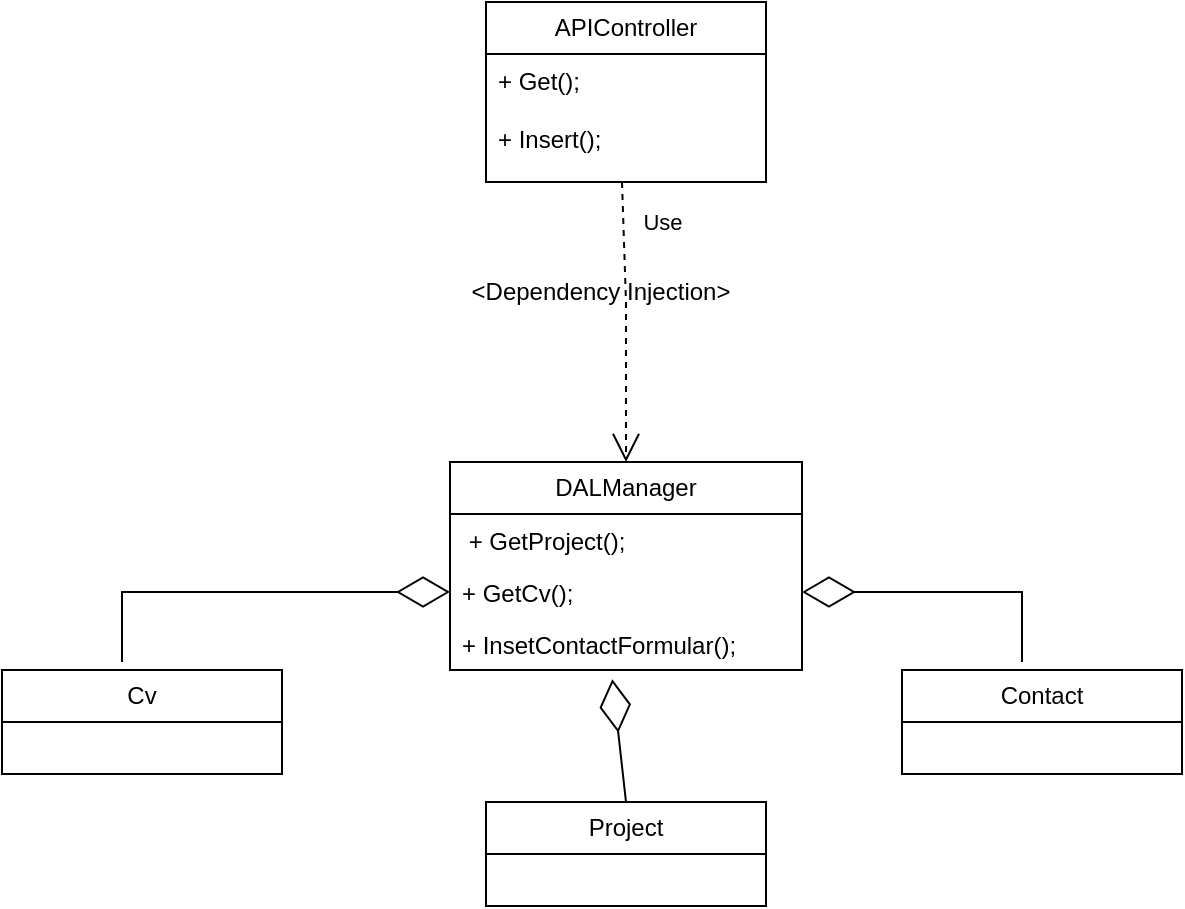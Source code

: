 <mxfile version="21.3.8" type="device">
  <diagram name="Side-1" id="yixSeiIkhmzTZ8vDJeVZ">
    <mxGraphModel dx="1290" dy="541" grid="1" gridSize="10" guides="1" tooltips="1" connect="1" arrows="1" fold="1" page="1" pageScale="1" pageWidth="827" pageHeight="1169" math="0" shadow="0">
      <root>
        <mxCell id="0" />
        <mxCell id="1" parent="0" />
        <mxCell id="wmHp988qh30AybTgUVfr-9" value="APIController" style="swimlane;fontStyle=0;childLayout=stackLayout;horizontal=1;startSize=26;fillColor=none;horizontalStack=0;resizeParent=1;resizeParentMax=0;resizeLast=0;collapsible=1;marginBottom=0;whiteSpace=wrap;html=1;" vertex="1" parent="1">
          <mxGeometry x="362" y="40" width="140" height="90" as="geometry" />
        </mxCell>
        <mxCell id="wmHp988qh30AybTgUVfr-10" value="+ Get();&lt;br&gt;&lt;br&gt;+ Insert();" style="text;strokeColor=none;fillColor=none;align=left;verticalAlign=top;spacingLeft=4;spacingRight=4;overflow=hidden;rotatable=0;points=[[0,0.5],[1,0.5]];portConstraint=eastwest;whiteSpace=wrap;html=1;" vertex="1" parent="wmHp988qh30AybTgUVfr-9">
          <mxGeometry y="26" width="140" height="64" as="geometry" />
        </mxCell>
        <mxCell id="wmHp988qh30AybTgUVfr-13" value="DALManager" style="swimlane;fontStyle=0;childLayout=stackLayout;horizontal=1;startSize=26;fillColor=none;horizontalStack=0;resizeParent=1;resizeParentMax=0;resizeLast=0;collapsible=1;marginBottom=0;whiteSpace=wrap;html=1;" vertex="1" parent="1">
          <mxGeometry x="344" y="270" width="176" height="104" as="geometry" />
        </mxCell>
        <mxCell id="wmHp988qh30AybTgUVfr-14" value="&amp;nbsp;+ GetProject();" style="text;strokeColor=none;fillColor=none;align=left;verticalAlign=top;spacingLeft=4;spacingRight=4;overflow=hidden;rotatable=0;points=[[0,0.5],[1,0.5]];portConstraint=eastwest;whiteSpace=wrap;html=1;" vertex="1" parent="wmHp988qh30AybTgUVfr-13">
          <mxGeometry y="26" width="176" height="26" as="geometry" />
        </mxCell>
        <mxCell id="wmHp988qh30AybTgUVfr-15" value="+ GetCv();" style="text;strokeColor=none;fillColor=none;align=left;verticalAlign=top;spacingLeft=4;spacingRight=4;overflow=hidden;rotatable=0;points=[[0,0.5],[1,0.5]];portConstraint=eastwest;whiteSpace=wrap;html=1;" vertex="1" parent="wmHp988qh30AybTgUVfr-13">
          <mxGeometry y="52" width="176" height="26" as="geometry" />
        </mxCell>
        <mxCell id="wmHp988qh30AybTgUVfr-16" value="+ InsetContactFormular();" style="text;strokeColor=none;fillColor=none;align=left;verticalAlign=top;spacingLeft=4;spacingRight=4;overflow=hidden;rotatable=0;points=[[0,0.5],[1,0.5]];portConstraint=eastwest;whiteSpace=wrap;html=1;" vertex="1" parent="wmHp988qh30AybTgUVfr-13">
          <mxGeometry y="78" width="176" height="26" as="geometry" />
        </mxCell>
        <mxCell id="wmHp988qh30AybTgUVfr-25" value="Cv" style="swimlane;fontStyle=0;childLayout=stackLayout;horizontal=1;startSize=26;fillColor=none;horizontalStack=0;resizeParent=1;resizeParentMax=0;resizeLast=0;collapsible=1;marginBottom=0;whiteSpace=wrap;html=1;" vertex="1" parent="1">
          <mxGeometry x="120" y="374" width="140" height="52" as="geometry" />
        </mxCell>
        <mxCell id="wmHp988qh30AybTgUVfr-38" value="" style="endArrow=diamondThin;endFill=0;endSize=24;html=1;rounded=0;entryX=0;entryY=0.5;entryDx=0;entryDy=0;" edge="1" parent="wmHp988qh30AybTgUVfr-25" target="wmHp988qh30AybTgUVfr-15">
          <mxGeometry width="160" relative="1" as="geometry">
            <mxPoint x="60" y="-4" as="sourcePoint" />
            <mxPoint x="220" y="-4" as="targetPoint" />
            <Array as="points">
              <mxPoint x="60" y="-39" />
            </Array>
          </mxGeometry>
        </mxCell>
        <mxCell id="wmHp988qh30AybTgUVfr-29" value="Project" style="swimlane;fontStyle=0;childLayout=stackLayout;horizontal=1;startSize=26;fillColor=none;horizontalStack=0;resizeParent=1;resizeParentMax=0;resizeLast=0;collapsible=1;marginBottom=0;whiteSpace=wrap;html=1;" vertex="1" parent="1">
          <mxGeometry x="362" y="440" width="140" height="52" as="geometry" />
        </mxCell>
        <mxCell id="wmHp988qh30AybTgUVfr-33" value="Contact" style="swimlane;fontStyle=0;childLayout=stackLayout;horizontal=1;startSize=26;fillColor=none;horizontalStack=0;resizeParent=1;resizeParentMax=0;resizeLast=0;collapsible=1;marginBottom=0;whiteSpace=wrap;html=1;" vertex="1" parent="1">
          <mxGeometry x="570" y="374" width="140" height="52" as="geometry" />
        </mxCell>
        <mxCell id="wmHp988qh30AybTgUVfr-37" value="" style="endArrow=diamondThin;endFill=0;endSize=24;html=1;rounded=0;entryX=1;entryY=0.5;entryDx=0;entryDy=0;" edge="1" parent="wmHp988qh30AybTgUVfr-33" target="wmHp988qh30AybTgUVfr-15">
          <mxGeometry width="160" relative="1" as="geometry">
            <mxPoint x="60" y="-4" as="sourcePoint" />
            <mxPoint x="220" y="-4" as="targetPoint" />
            <Array as="points">
              <mxPoint x="60" y="-39" />
            </Array>
          </mxGeometry>
        </mxCell>
        <mxCell id="wmHp988qh30AybTgUVfr-39" value="" style="endArrow=diamondThin;endFill=0;endSize=24;html=1;rounded=0;entryX=0.461;entryY=1.177;entryDx=0;entryDy=0;entryPerimeter=0;exitX=0.5;exitY=0;exitDx=0;exitDy=0;" edge="1" parent="1" source="wmHp988qh30AybTgUVfr-29" target="wmHp988qh30AybTgUVfr-16">
          <mxGeometry width="160" relative="1" as="geometry">
            <mxPoint x="420" y="440" as="sourcePoint" />
            <mxPoint x="580" y="440" as="targetPoint" />
          </mxGeometry>
        </mxCell>
        <mxCell id="wmHp988qh30AybTgUVfr-40" value="Use" style="endArrow=open;endSize=12;dashed=1;html=1;rounded=0;entryX=0.5;entryY=0;entryDx=0;entryDy=0;" edge="1" parent="1" target="wmHp988qh30AybTgUVfr-13">
          <mxGeometry x="-0.705" y="19" width="160" relative="1" as="geometry">
            <mxPoint x="430" y="130" as="sourcePoint" />
            <mxPoint x="590" y="130" as="targetPoint" />
            <Array as="points">
              <mxPoint x="432" y="190" />
            </Array>
            <mxPoint as="offset" />
          </mxGeometry>
        </mxCell>
        <mxCell id="wmHp988qh30AybTgUVfr-41" value="&amp;lt;Dependency Injection&amp;gt;" style="text;html=1;align=center;verticalAlign=middle;resizable=0;points=[];autosize=1;strokeColor=none;fillColor=none;" vertex="1" parent="1">
          <mxGeometry x="344" y="170" width="150" height="30" as="geometry" />
        </mxCell>
      </root>
    </mxGraphModel>
  </diagram>
</mxfile>
